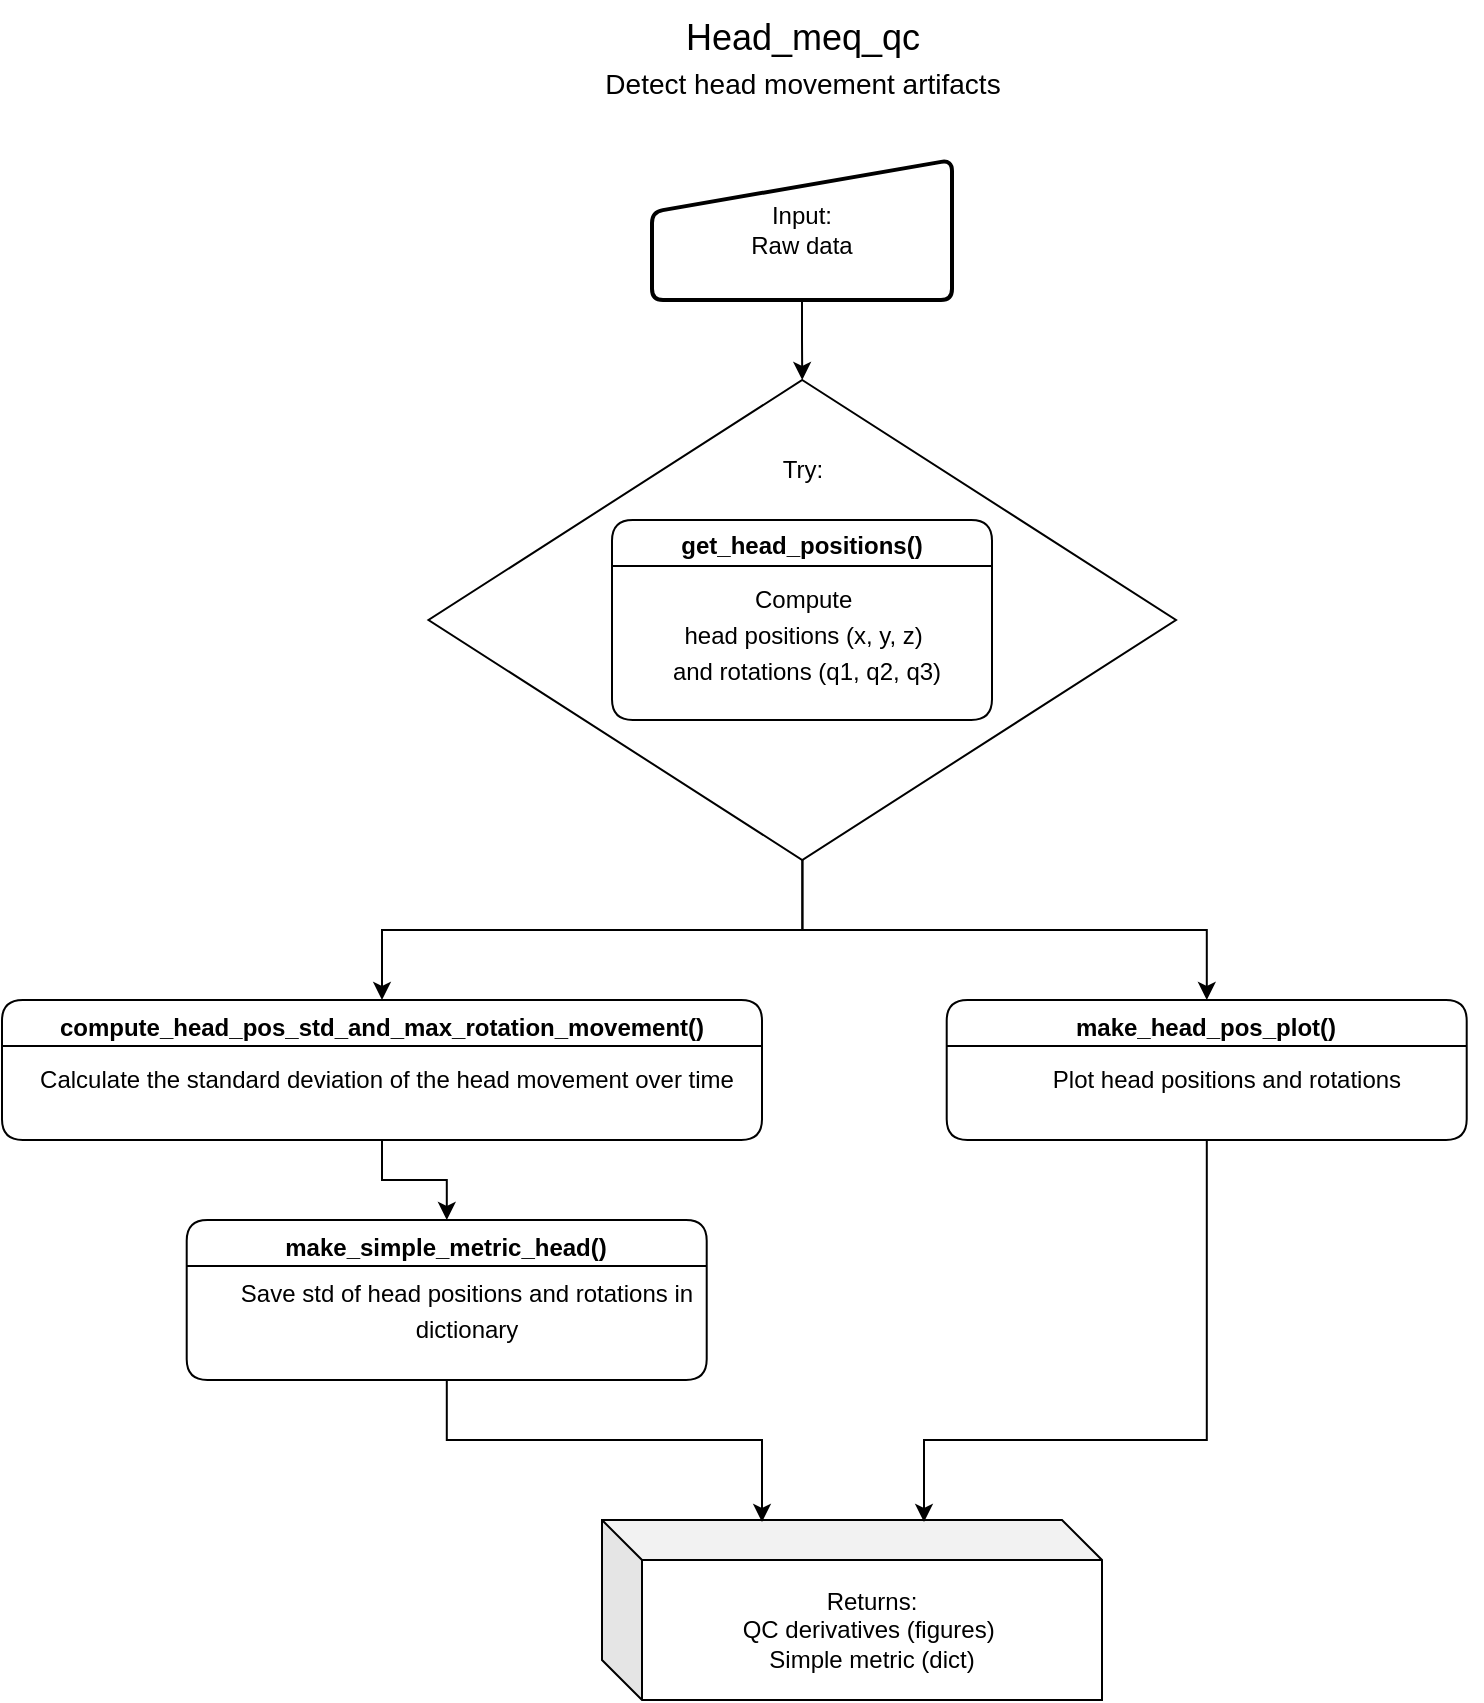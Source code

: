 <mxfile version="20.8.16" type="device"><diagram name="Page-1" id="dtkTwhtDY3SrjnRo8XkO"><mxGraphModel dx="2074" dy="1614" grid="1" gridSize="10" guides="1" tooltips="1" connect="1" arrows="1" fold="1" page="0" pageScale="1" pageWidth="827" pageHeight="1169" math="0" shadow="0"><root><mxCell id="0"/><mxCell id="1" parent="0"/><mxCell id="g8LVUfj8DelhADSlZdfI-3" style="edgeStyle=orthogonalEdgeStyle;rounded=0;orthogonalLoop=1;jettySize=auto;html=1;" parent="1" source="g8LVUfj8DelhADSlZdfI-1" target="wm2gfMfbw3rKrTtN4tN1-9" edge="1"><mxGeometry relative="1" as="geometry"/></mxCell><mxCell id="g8LVUfj8DelhADSlZdfI-4" style="edgeStyle=orthogonalEdgeStyle;rounded=0;orthogonalLoop=1;jettySize=auto;html=1;" parent="1" source="g8LVUfj8DelhADSlZdfI-1" target="wm2gfMfbw3rKrTtN4tN1-15" edge="1"><mxGeometry relative="1" as="geometry"/></mxCell><mxCell id="lJstjDnfzTnsdC9-dKv9-14" value="&lt;font style=&quot;&quot;&gt;Head_meq_qc&lt;br&gt;&lt;font style=&quot;font-size: 14px;&quot;&gt;Detect head movement artifacts&lt;/font&gt;&lt;br&gt;&lt;/font&gt;" style="text;html=1;align=center;verticalAlign=middle;resizable=0;points=[];autosize=1;strokeColor=none;fillColor=none;fontSize=18;fontFamily=Helvetica;" parent="1" vertex="1"><mxGeometry x="510" y="-200" width="220" height="60" as="geometry"/></mxCell><mxCell id="g8LVUfj8DelhADSlZdfI-6" style="edgeStyle=orthogonalEdgeStyle;rounded=0;orthogonalLoop=1;jettySize=auto;html=1;entryX=0.5;entryY=0;entryDx=0;entryDy=0;" parent="1" source="wm2gfMfbw3rKrTtN4tN1-1" target="g8LVUfj8DelhADSlZdfI-1" edge="1"><mxGeometry relative="1" as="geometry"/></mxCell><mxCell id="wm2gfMfbw3rKrTtN4tN1-1" value="Input:&lt;br&gt;Raw data" style="html=1;strokeWidth=2;shape=manualInput;whiteSpace=wrap;rounded=1;size=26;arcSize=11;fontFamily=Helvetica;" parent="1" vertex="1"><mxGeometry x="545" y="-120" width="150" height="70" as="geometry"/></mxCell><mxCell id="wm2gfMfbw3rKrTtN4tN1-7" value="" style="group;fontSize=12;" parent="1" vertex="1" connectable="0"><mxGeometry x="220" y="300" width="380" height="70" as="geometry"/></mxCell><mxCell id="wm2gfMfbw3rKrTtN4tN1-8" value="&lt;div style=&quot;border-color: var(--border-color); line-height: 18px;&quot;&gt;&lt;font style=&quot;border-color: var(--border-color);&quot;&gt;Calculate the standard&amp;nbsp;&lt;/font&gt;&lt;font style=&quot;background-color: initial; border-color: var(--border-color);&quot;&gt;deviation&amp;nbsp;&lt;/font&gt;&lt;span style=&quot;background-color: initial;&quot;&gt;of the head&amp;nbsp;&lt;/span&gt;&lt;span style=&quot;background-color: initial; border-color: var(--border-color);&quot;&gt;movement&lt;/span&gt;&lt;span style=&quot;background-color: initial; border-color: var(--border-color);&quot;&gt;&amp;nbsp;over time&lt;/span&gt;&lt;/div&gt;" style="text;html=1;strokeColor=none;fillColor=default;align=center;verticalAlign=middle;whiteSpace=wrap;rounded=0;fontSize=12;spacingTop=5;spacing=0;spacingBottom=5;spacingLeft=10;spacingRight=5;container=0;" parent="wm2gfMfbw3rKrTtN4tN1-7" vertex="1"><mxGeometry y="8.4" width="380.0" height="61.6" as="geometry"/></mxCell><mxCell id="wm2gfMfbw3rKrTtN4tN1-9" value="&lt;font style=&quot;font-size: 12px;&quot;&gt;compute_head_pos_std_and_max_rotation_movement()&lt;/font&gt;" style="swimlane;whiteSpace=wrap;html=1;fontSize=18;container=0;rounded=1;perimeterSpacing=0;fillColor=default;fillStyle=solid;swimlaneLine=1;" parent="wm2gfMfbw3rKrTtN4tN1-7" vertex="1"><mxGeometry width="380.0" height="70.0" as="geometry"/></mxCell><mxCell id="wm2gfMfbw3rKrTtN4tN1-13" value="" style="group;fontSize=12;" parent="1" vertex="1" connectable="0"><mxGeometry x="700" y="300" width="260" height="70" as="geometry"/></mxCell><mxCell id="wm2gfMfbw3rKrTtN4tN1-14" value="&lt;div style=&quot;border-color: var(--border-color); line-height: 18px;&quot;&gt;Plot head positions&amp;nbsp;&lt;span style=&quot;&quot;&gt;and rotations&lt;/span&gt;&lt;br&gt;&lt;/div&gt;" style="text;html=1;strokeColor=none;fillColor=default;align=center;verticalAlign=middle;whiteSpace=wrap;rounded=0;fontSize=12;spacingTop=5;spacing=0;spacingBottom=5;spacingLeft=10;spacingRight=5;container=0;" parent="wm2gfMfbw3rKrTtN4tN1-13" vertex="1"><mxGeometry y="8.4" width="260" height="61.6" as="geometry"/></mxCell><mxCell id="wm2gfMfbw3rKrTtN4tN1-15" value="&lt;font style=&quot;font-size: 12px;&quot;&gt;make_head_pos_plot()&lt;/font&gt;" style="swimlane;whiteSpace=wrap;html=1;fontSize=18;container=0;rounded=1;perimeterSpacing=0;fillColor=default;fillStyle=solid;swimlaneLine=1;" parent="wm2gfMfbw3rKrTtN4tN1-13" vertex="1"><mxGeometry x="-7.647" width="260" height="70.0" as="geometry"/></mxCell><mxCell id="wm2gfMfbw3rKrTtN4tN1-16" value="" style="group;fontSize=12;" parent="1" vertex="1" connectable="0"><mxGeometry x="320" y="410" width="260" height="80" as="geometry"/></mxCell><mxCell id="wm2gfMfbw3rKrTtN4tN1-17" value="&lt;div style=&quot;border-color: var(--border-color); line-height: 18px;&quot;&gt;Save std of head positions&amp;nbsp;&lt;span style=&quot;&quot;&gt;and rotations in dictionary&lt;/span&gt;&lt;br&gt;&lt;/div&gt;" style="text;html=1;strokeColor=none;fillColor=default;align=center;verticalAlign=middle;whiteSpace=wrap;rounded=0;fontSize=12;spacingTop=5;spacing=0;spacingBottom=5;spacingLeft=10;spacingRight=5;container=0;" parent="wm2gfMfbw3rKrTtN4tN1-16" vertex="1"><mxGeometry y="9.6" width="260" height="70.4" as="geometry"/></mxCell><mxCell id="wm2gfMfbw3rKrTtN4tN1-18" value="&lt;font style=&quot;font-size: 12px;&quot;&gt;make_simple_metric_head()&lt;/font&gt;" style="swimlane;whiteSpace=wrap;html=1;fontSize=18;container=0;rounded=1;perimeterSpacing=0;fillColor=default;fillStyle=solid;swimlaneLine=1;" parent="wm2gfMfbw3rKrTtN4tN1-16" vertex="1"><mxGeometry x="-7.647" width="260" height="80.0" as="geometry"/></mxCell><mxCell id="cxeCUibtf8LYgjQOg2Ft-3" style="edgeStyle=orthogonalEdgeStyle;rounded=0;orthogonalLoop=1;jettySize=auto;html=1;" parent="1" source="wm2gfMfbw3rKrTtN4tN1-9" target="wm2gfMfbw3rKrTtN4tN1-18" edge="1"><mxGeometry relative="1" as="geometry"/></mxCell><mxCell id="g8LVUfj8DelhADSlZdfI-5" value="Try:" style="text;html=1;align=center;verticalAlign=middle;resizable=0;points=[];autosize=1;strokeColor=none;fillColor=none;" parent="1" vertex="1"><mxGeometry x="600" width="40" height="30" as="geometry"/></mxCell><mxCell id="g8LVUfj8DelhADSlZdfI-8" value="" style="group" parent="1" vertex="1" connectable="0"><mxGeometry x="433.25" y="-10" width="431.75" height="270" as="geometry"/></mxCell><mxCell id="g8LVUfj8DelhADSlZdfI-1" value="" style="rhombus;whiteSpace=wrap;html=1;" parent="g8LVUfj8DelhADSlZdfI-8" vertex="1"><mxGeometry width="373.75" height="240" as="geometry"/></mxCell><mxCell id="wm2gfMfbw3rKrTtN4tN1-2" value="" style="group;fontSize=12;" parent="g8LVUfj8DelhADSlZdfI-8" vertex="1" connectable="0"><mxGeometry x="91.75" y="70" width="340" height="200" as="geometry"/></mxCell><mxCell id="wm2gfMfbw3rKrTtN4tN1-3" value="&lt;div style=&quot;border-color: var(--border-color); line-height: 18px;&quot;&gt;Compute&amp;nbsp;&lt;/div&gt;&lt;div style=&quot;border-color: var(--border-color); line-height: 18px;&quot;&gt;head&amp;nbsp;positions (x, y, z)&amp;nbsp;&lt;/div&gt;&lt;div style=&quot;border-color: var(--border-color); line-height: 18px;&quot;&gt;and rotations (q1, q2, q3)&lt;/div&gt;" style="text;html=1;strokeColor=none;fillColor=default;align=center;verticalAlign=middle;whiteSpace=wrap;rounded=0;fontSize=12;spacingTop=5;spacing=0;spacingBottom=5;spacingLeft=10;spacingRight=5;container=0;" parent="wm2gfMfbw3rKrTtN4tN1-2" vertex="1"><mxGeometry y="14.4" width="190" height="85.6" as="geometry"/></mxCell><mxCell id="wm2gfMfbw3rKrTtN4tN1-4" value="&lt;div style=&quot;font-size: 12px; line-height: 18px;&quot;&gt;get_head_positions()&lt;/div&gt;" style="swimlane;whiteSpace=wrap;html=1;fontSize=18;container=0;rounded=1;perimeterSpacing=0;fillColor=default;fillStyle=solid;swimlaneLine=1;" parent="wm2gfMfbw3rKrTtN4tN1-2" vertex="1"><mxGeometry width="190" height="100" as="geometry"/></mxCell><mxCell id="g8LVUfj8DelhADSlZdfI-9" value="Try:" style="text;html=1;align=center;verticalAlign=middle;resizable=0;points=[];autosize=1;strokeColor=none;fillColor=none;" parent="g8LVUfj8DelhADSlZdfI-8" vertex="1"><mxGeometry x="166.88" y="30" width="40" height="30" as="geometry"/></mxCell><mxCell id="g8LVUfj8DelhADSlZdfI-12" value="&lt;div style=&quot;border-color: var(--border-color);&quot;&gt;Returns:&lt;/div&gt;&lt;div style=&quot;border-color: var(--border-color);&quot;&gt;QC derivatives (figures)&amp;nbsp;&lt;/div&gt;&lt;div style=&quot;border-color: var(--border-color);&quot;&gt;Simple metric (dict)&lt;/div&gt;" style="shape=cube;whiteSpace=wrap;html=1;boundedLbl=1;backgroundOutline=1;darkOpacity=0.05;darkOpacity2=0.1;" parent="1" vertex="1"><mxGeometry x="520" y="560" width="250" height="90" as="geometry"/></mxCell><mxCell id="g8LVUfj8DelhADSlZdfI-13" style="edgeStyle=orthogonalEdgeStyle;rounded=0;orthogonalLoop=1;jettySize=auto;html=1;entryX=0.644;entryY=0.011;entryDx=0;entryDy=0;entryPerimeter=0;" parent="1" source="wm2gfMfbw3rKrTtN4tN1-15" target="g8LVUfj8DelhADSlZdfI-12" edge="1"><mxGeometry relative="1" as="geometry"><Array as="points"><mxPoint x="822" y="520"/><mxPoint x="681" y="520"/></Array></mxGeometry></mxCell><mxCell id="g8LVUfj8DelhADSlZdfI-14" style="edgeStyle=orthogonalEdgeStyle;rounded=0;orthogonalLoop=1;jettySize=auto;html=1;entryX=0.32;entryY=0.011;entryDx=0;entryDy=0;entryPerimeter=0;" parent="1" source="wm2gfMfbw3rKrTtN4tN1-18" target="g8LVUfj8DelhADSlZdfI-12" edge="1"><mxGeometry relative="1" as="geometry"><Array as="points"><mxPoint x="442" y="520"/><mxPoint x="600" y="520"/></Array></mxGeometry></mxCell></root></mxGraphModel></diagram></mxfile>